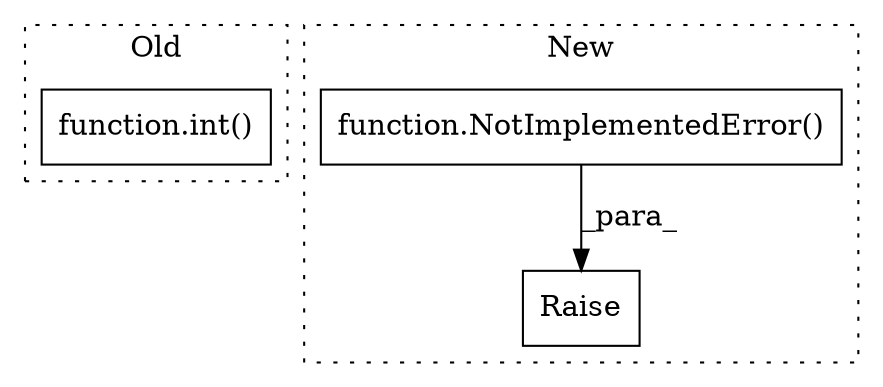 digraph G {
subgraph cluster0 {
1 [label="function.int()" a="75" s="10314,10319" l="4,1" shape="box"];
label = "Old";
style="dotted";
}
subgraph cluster1 {
2 [label="function.NotImplementedError()" a="75" s="10364,10443" l="37,1" shape="box"];
3 [label="Raise" a="91" s="10358" l="6" shape="box"];
label = "New";
style="dotted";
}
2 -> 3 [label="_para_"];
}